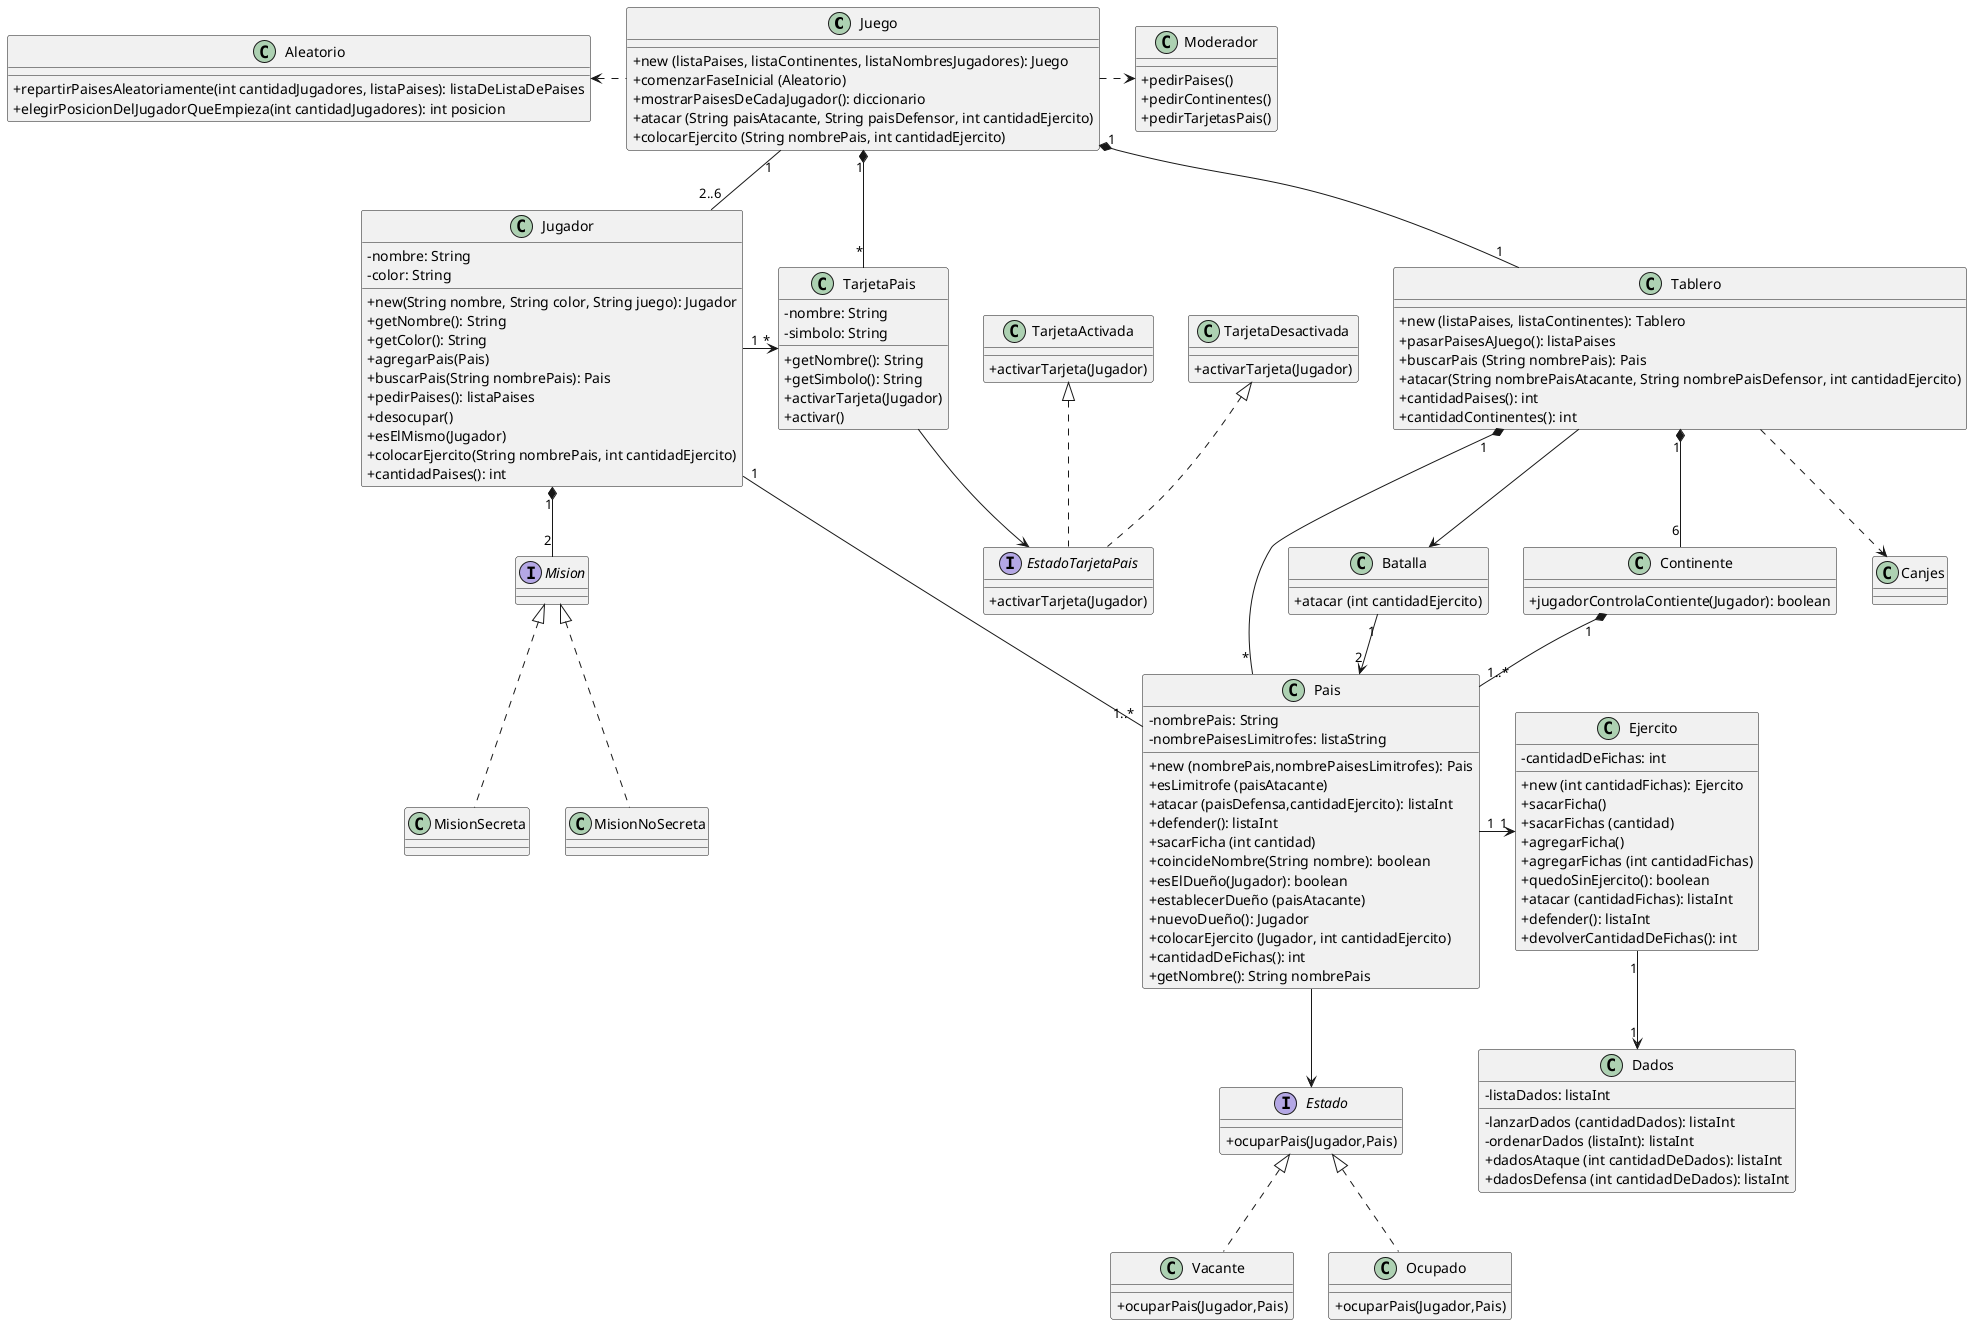 @startuml
Juego "1" *-- "1" Tablero
Juego "1" -- "2..6" Jugador
Juego "1" *-- "*" TarjetaPais
Juego .> Moderador
Aleatorio <.Juego


Interface Mision

Mision <|.. MisionSecreta
Mision <|.. MisionNoSecreta

Tablero "1" *-- "6" Continente
Tablero "1" *-- "*" Pais
Continente "1" *-- "1..*" Pais

Jugador "1" *-- "2" Mision
Jugador "1" -- "1..*" Pais
Jugador "1" -> "*" TarjetaPais

Interface EstadoTarjetaPais

TarjetaPais --> EstadoTarjetaPais
TarjetaActivada <|.. EstadoTarjetaPais
TarjetaDesactivada <|.. EstadoTarjetaPais

Ejercito "1" --> "1" "Dados"
Tablero ..> Canjes

Pais "1" -> "1" Ejercito
Tablero -> Batalla
Batalla "1" --> "2" Pais

Pais --> Estado
Estado <|.. Vacante
Estado <|.. Ocupado

skinparam classAttributeIconSize 0
class Moderador {
 +pedirPaises()
 +pedirContinentes()
 +pedirTarjetasPais()
}

skinparam classAttributeIconSize 0
class Aleatorio {
 +repartirPaisesAleatoriamente(int cantidadJugadores, listaPaises): listaDeListaDePaises
 +elegirPosicionDelJugadorQueEmpieza(int cantidadJugadores): int posicion
}


skinparam classAttributeIconSize 0
class Juego {
 +new (listaPaises, listaContinentes, listaNombresJugadores): Juego
 +comenzarFaseInicial (Aleatorio)
 +mostrarPaisesDeCadaJugador(): diccionario
 +atacar (String paisAtacante, String paisDefensor, int cantidadEjercito)
 +colocarEjercito (String nombrePais, int cantidadEjercito)
}


skinparam classAttributeIconSize 0
class Jugador {
 -nombre: String
 -color: String
 +new(String nombre, String color, String juego): Jugador
 +getNombre(): String
 +getColor(): String
 +agregarPais(Pais)
 +buscarPais(String nombrePais): Pais
 +pedirPaises(): listaPaises
 +desocupar()
 +esElMismo(Jugador)
 +colocarEjercito(String nombrePais, int cantidadEjercito)
 +cantidadPaises(): int
}

skinparam classAttributeIconSize 0
class Tablero {
 +new (listaPaises, listaContinentes): Tablero
 +pasarPaisesAJuego(): listaPaises
 +buscarPais (String nombrePais): Pais
 +atacar(String nombrePaisAtacante, String nombrePaisDefensor, int cantidadEjercito)
 +cantidadPaises(): int
 +cantidadContinentes(): int
}

skinparam classAttributeIconSize 0
class Batalla {
 +atacar (int cantidadEjercito)
}


skinparam classAttributeIconSize 0
class Pais {
 -nombrePais: String
 -nombrePaisesLimitrofes: listaString
 +new (nombrePais,nombrePaisesLimitrofes): Pais
 +esLimitrofe (paisAtacante)
 +atacar (paisDefensa,cantidadEjercito): listaInt
 +defender(): listaInt
 +sacarFicha (int cantidad)
 +coincideNombre(String nombre): boolean
 +esElDueño(Jugador): boolean
 +establecerDueño (paisAtacante)
 +nuevoDueño(): Jugador
 +colocarEjercito (Jugador, int cantidadEjercito)
 +cantidadDeFichas(): int
 +getNombre(): String nombrePais


}

skinparam classAttributeIconSize 0
Interface Estado {
 +ocuparPais(Jugador,Pais)
}

skinparam classAttributeIconSize 0
class Ocupado {
 +ocuparPais(Jugador,Pais)
}

skinparam classAttributeIconSize 0
class Vacante {
 +ocuparPais(Jugador,Pais)
}

skinparam classAttributeIconSize 0
class Continente {
 +jugadorControlaContiente(Jugador): boolean

}

skinparam classAttributeIconSize 0
class Ejercito {
 -cantidadDeFichas: int
 +new (int cantidadFichas): Ejercito
 +sacarFicha()
 +sacarFichas (cantidad)
 +agregarFicha()
 +agregarFichas (int cantidadFichas)
 +quedoSinEjercito(): boolean
 +atacar (cantidadFichas): listaInt
 +defender(): listaInt
 +devolverCantidadDeFichas(): int

}

skinparam classAttributeIconSize 0
class Dados {
 -listaDados: listaInt
 -lanzarDados (cantidadDados): listaInt
 -ordenarDados (listaInt): listaInt
 +dadosAtaque (int cantidadDeDados): listaInt
 +dadosDefensa (int cantidadDeDados): listaInt
}


skinparam classAttributeIconSize 0
class TarjetaPais {
 -nombre: String
 -simbolo: String
 +getNombre(): String
 +getSimbolo(): String
 +activarTarjeta(Jugador)
 +activar()

}

skinparam classAttributeIconSize 0
class TarjetaActivada {
 +activarTarjeta(Jugador)
}

skinparam classAttributeIconSize 0
class TarjetaDesactivada {
 +activarTarjeta(Jugador)
}

skinparam classAttributeIconSize 0
Interface EstadoTarjetaPais {
 +activarTarjeta(Jugador)
}
@enduml